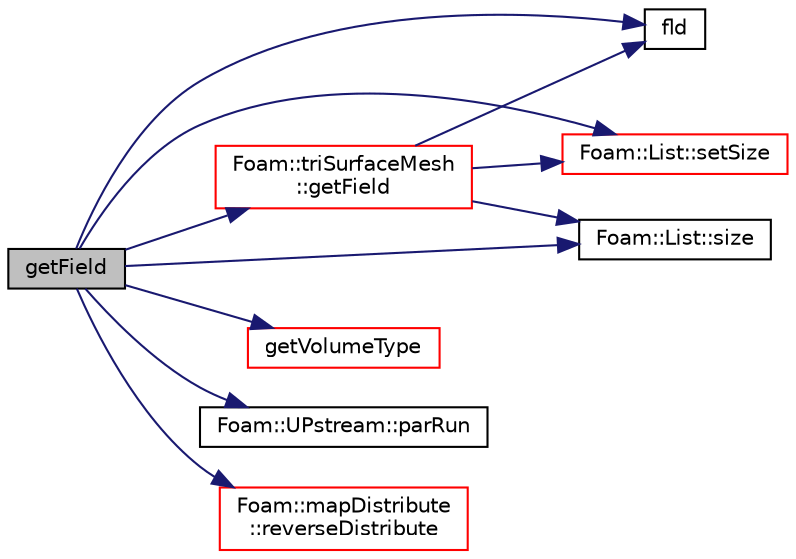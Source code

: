 digraph "getField"
{
  bgcolor="transparent";
  edge [fontname="Helvetica",fontsize="10",labelfontname="Helvetica",labelfontsize="10"];
  node [fontname="Helvetica",fontsize="10",shape=record];
  rankdir="LR";
  Node1 [label="getField",height=0.2,width=0.4,color="black", fillcolor="grey75", style="filled", fontcolor="black"];
  Node1 -> Node2 [color="midnightblue",fontsize="10",style="solid",fontname="Helvetica"];
  Node2 [label="fld",height=0.2,width=0.4,color="black",URL="$a04279.html#ad4512456f4da706b47fd304150561080"];
  Node1 -> Node3 [color="midnightblue",fontsize="10",style="solid",fontname="Helvetica"];
  Node3 [label="Foam::triSurfaceMesh\l::getField",height=0.2,width=0.4,color="red",URL="$a02687.html#a95e7ab4eb08b2aa21eea8803448f1c34",tooltip="WIP. From a set of hits (points and. "];
  Node3 -> Node4 [color="midnightblue",fontsize="10",style="solid",fontname="Helvetica"];
  Node4 [label="Foam::List::setSize",height=0.2,width=0.4,color="red",URL="$a01364.html#aedb985ffeaf1bdbfeccc2a8730405703",tooltip="Reset size of List. "];
  Node3 -> Node5 [color="midnightblue",fontsize="10",style="solid",fontname="Helvetica"];
  Node5 [label="Foam::List::size",height=0.2,width=0.4,color="black",URL="$a01364.html#a8a5f6fa29bd4b500caf186f60245b384",tooltip="Override size to be inconsistent with allocated storage. "];
  Node3 -> Node2 [color="midnightblue",fontsize="10",style="solid",fontname="Helvetica"];
  Node1 -> Node6 [color="midnightblue",fontsize="10",style="solid",fontname="Helvetica"];
  Node6 [label="getVolumeType",height=0.2,width=0.4,color="red",URL="$a00558.html#a841fec7c9618319def0abf8af87b96d4",tooltip="Determine type (inside/outside/mixed) for point. unknown if. "];
  Node1 -> Node7 [color="midnightblue",fontsize="10",style="solid",fontname="Helvetica"];
  Node7 [label="Foam::UPstream::parRun",height=0.2,width=0.4,color="black",URL="$a02766.html#adbb27f04b5705440fb8b09f278059011",tooltip="Is this a parallel run? "];
  Node1 -> Node8 [color="midnightblue",fontsize="10",style="solid",fontname="Helvetica"];
  Node8 [label="Foam::mapDistribute\l::reverseDistribute",height=0.2,width=0.4,color="red",URL="$a01403.html#ae5978ec7d5cfaaa710d2266027280062",tooltip="Reverse distribute data using default commsType. "];
  Node1 -> Node4 [color="midnightblue",fontsize="10",style="solid",fontname="Helvetica"];
  Node1 -> Node5 [color="midnightblue",fontsize="10",style="solid",fontname="Helvetica"];
}
